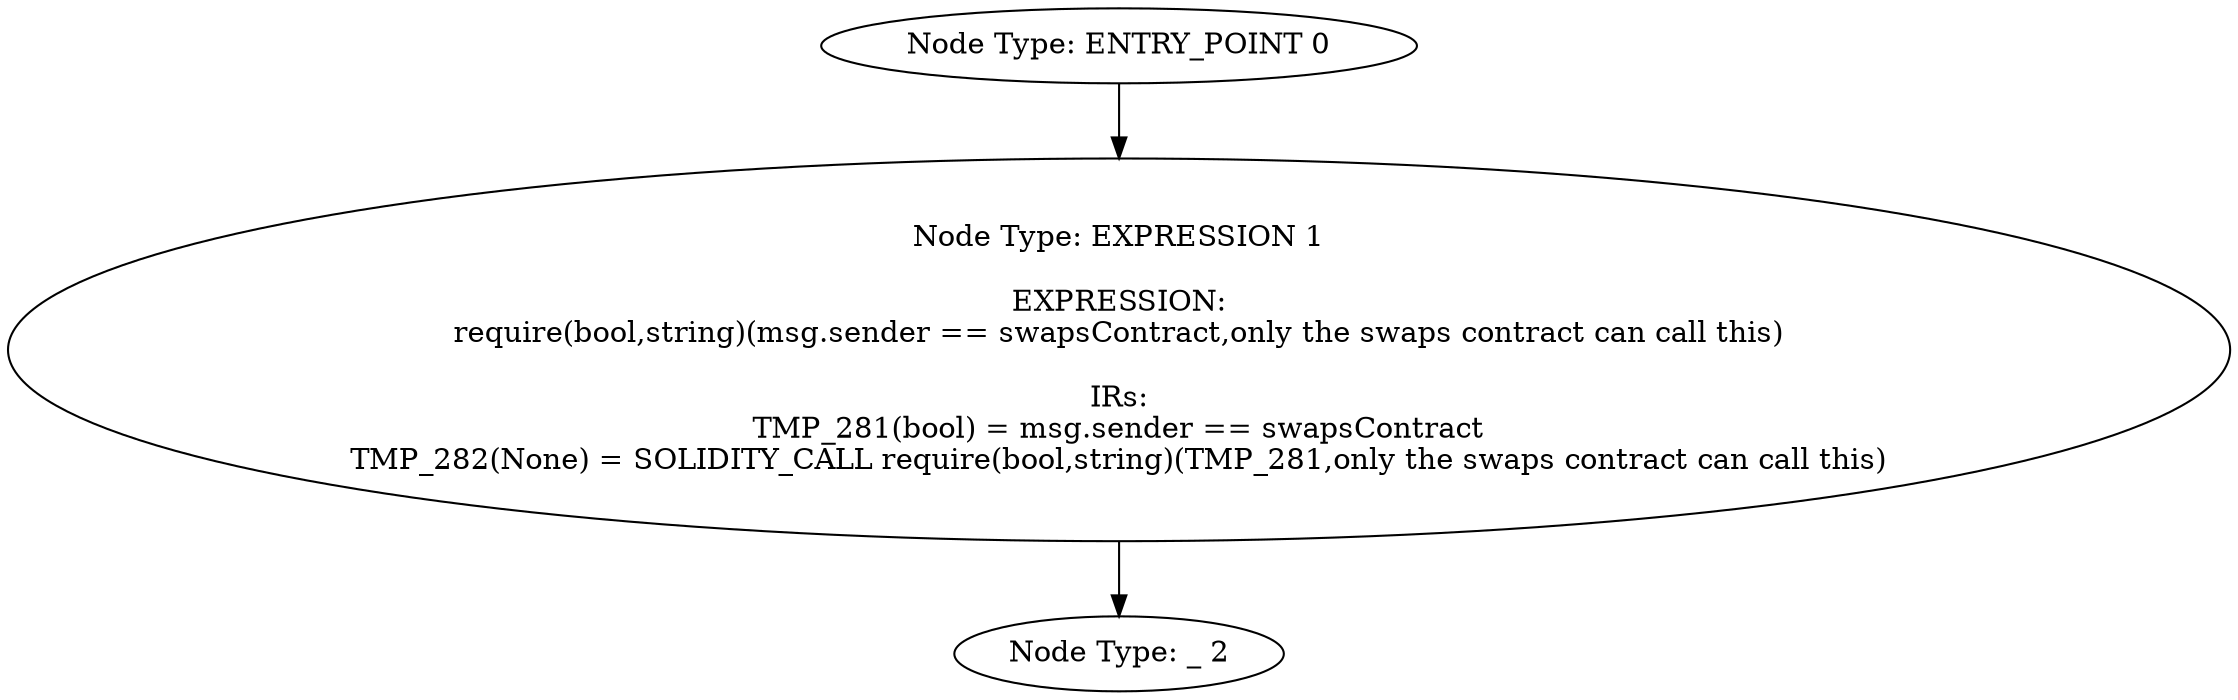 digraph{
0[label="Node Type: ENTRY_POINT 0
"];
0->1;
1[label="Node Type: EXPRESSION 1

EXPRESSION:
require(bool,string)(msg.sender == swapsContract,only the swaps contract can call this)

IRs:
TMP_281(bool) = msg.sender == swapsContract
TMP_282(None) = SOLIDITY_CALL require(bool,string)(TMP_281,only the swaps contract can call this)"];
1->2;
2[label="Node Type: _ 2
"];
}
